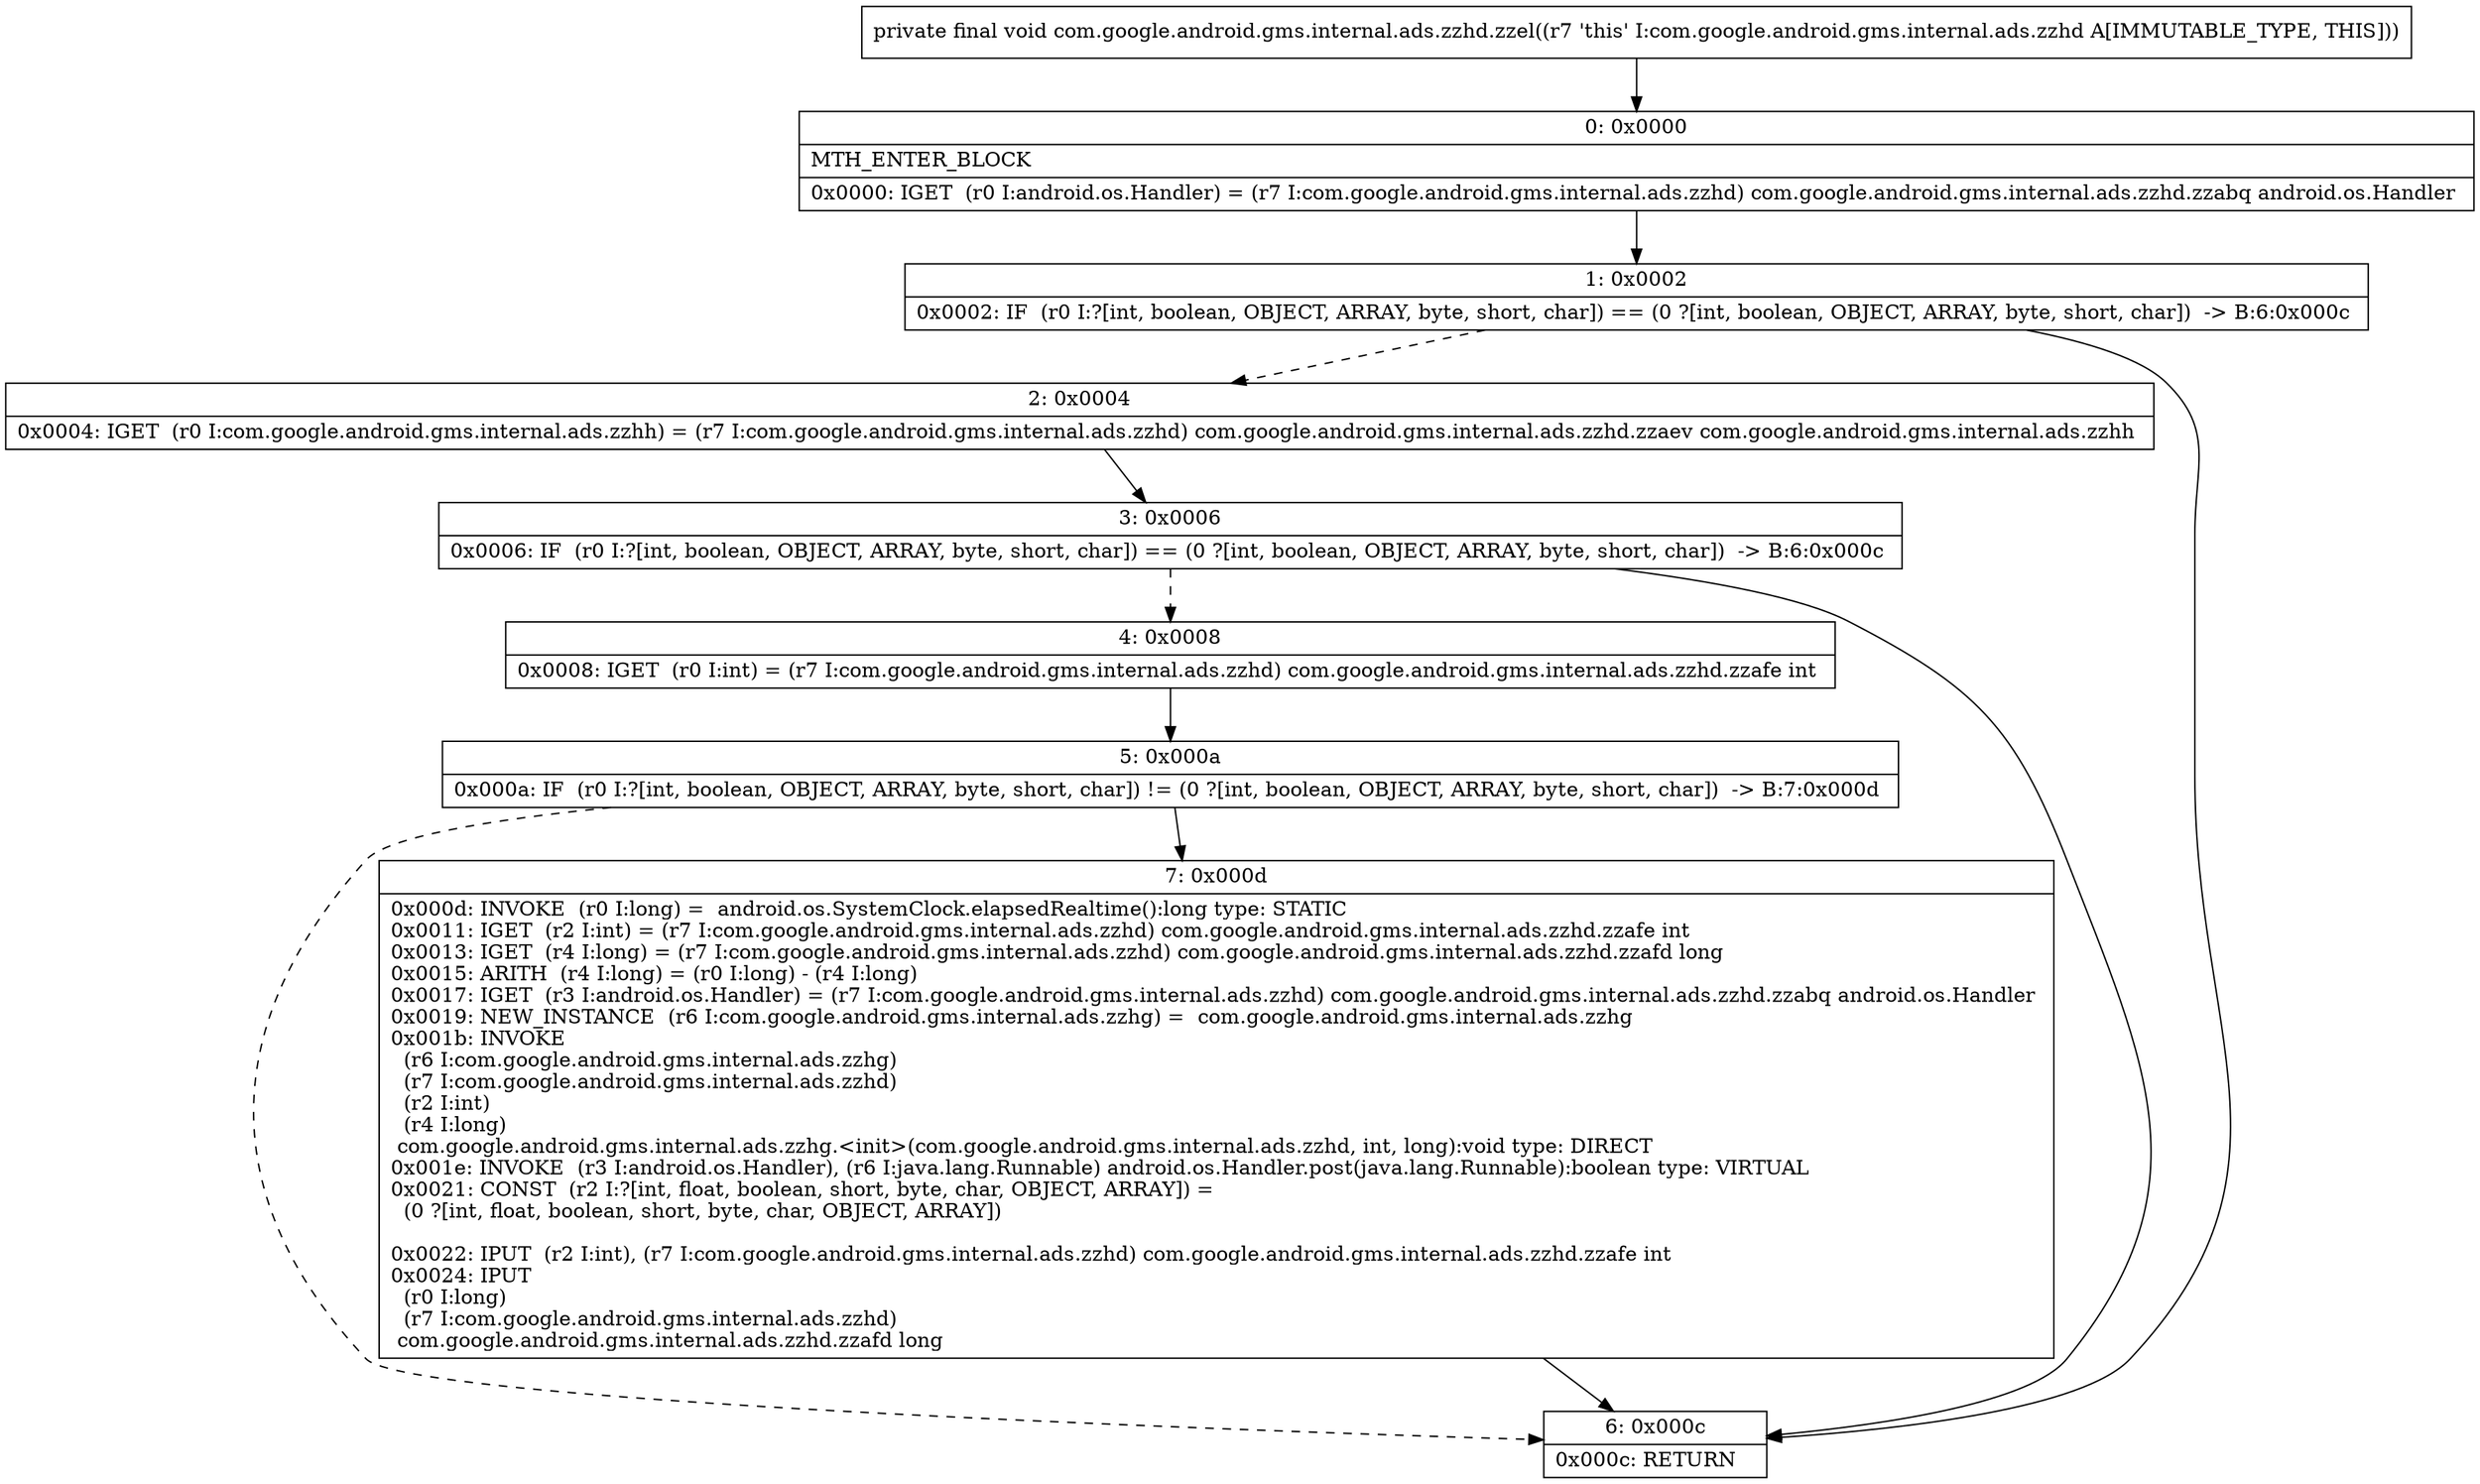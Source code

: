 digraph "CFG forcom.google.android.gms.internal.ads.zzhd.zzel()V" {
Node_0 [shape=record,label="{0\:\ 0x0000|MTH_ENTER_BLOCK\l|0x0000: IGET  (r0 I:android.os.Handler) = (r7 I:com.google.android.gms.internal.ads.zzhd) com.google.android.gms.internal.ads.zzhd.zzabq android.os.Handler \l}"];
Node_1 [shape=record,label="{1\:\ 0x0002|0x0002: IF  (r0 I:?[int, boolean, OBJECT, ARRAY, byte, short, char]) == (0 ?[int, boolean, OBJECT, ARRAY, byte, short, char])  \-\> B:6:0x000c \l}"];
Node_2 [shape=record,label="{2\:\ 0x0004|0x0004: IGET  (r0 I:com.google.android.gms.internal.ads.zzhh) = (r7 I:com.google.android.gms.internal.ads.zzhd) com.google.android.gms.internal.ads.zzhd.zzaev com.google.android.gms.internal.ads.zzhh \l}"];
Node_3 [shape=record,label="{3\:\ 0x0006|0x0006: IF  (r0 I:?[int, boolean, OBJECT, ARRAY, byte, short, char]) == (0 ?[int, boolean, OBJECT, ARRAY, byte, short, char])  \-\> B:6:0x000c \l}"];
Node_4 [shape=record,label="{4\:\ 0x0008|0x0008: IGET  (r0 I:int) = (r7 I:com.google.android.gms.internal.ads.zzhd) com.google.android.gms.internal.ads.zzhd.zzafe int \l}"];
Node_5 [shape=record,label="{5\:\ 0x000a|0x000a: IF  (r0 I:?[int, boolean, OBJECT, ARRAY, byte, short, char]) != (0 ?[int, boolean, OBJECT, ARRAY, byte, short, char])  \-\> B:7:0x000d \l}"];
Node_6 [shape=record,label="{6\:\ 0x000c|0x000c: RETURN   \l}"];
Node_7 [shape=record,label="{7\:\ 0x000d|0x000d: INVOKE  (r0 I:long) =  android.os.SystemClock.elapsedRealtime():long type: STATIC \l0x0011: IGET  (r2 I:int) = (r7 I:com.google.android.gms.internal.ads.zzhd) com.google.android.gms.internal.ads.zzhd.zzafe int \l0x0013: IGET  (r4 I:long) = (r7 I:com.google.android.gms.internal.ads.zzhd) com.google.android.gms.internal.ads.zzhd.zzafd long \l0x0015: ARITH  (r4 I:long) = (r0 I:long) \- (r4 I:long) \l0x0017: IGET  (r3 I:android.os.Handler) = (r7 I:com.google.android.gms.internal.ads.zzhd) com.google.android.gms.internal.ads.zzhd.zzabq android.os.Handler \l0x0019: NEW_INSTANCE  (r6 I:com.google.android.gms.internal.ads.zzhg) =  com.google.android.gms.internal.ads.zzhg \l0x001b: INVOKE  \l  (r6 I:com.google.android.gms.internal.ads.zzhg)\l  (r7 I:com.google.android.gms.internal.ads.zzhd)\l  (r2 I:int)\l  (r4 I:long)\l com.google.android.gms.internal.ads.zzhg.\<init\>(com.google.android.gms.internal.ads.zzhd, int, long):void type: DIRECT \l0x001e: INVOKE  (r3 I:android.os.Handler), (r6 I:java.lang.Runnable) android.os.Handler.post(java.lang.Runnable):boolean type: VIRTUAL \l0x0021: CONST  (r2 I:?[int, float, boolean, short, byte, char, OBJECT, ARRAY]) = \l  (0 ?[int, float, boolean, short, byte, char, OBJECT, ARRAY])\l \l0x0022: IPUT  (r2 I:int), (r7 I:com.google.android.gms.internal.ads.zzhd) com.google.android.gms.internal.ads.zzhd.zzafe int \l0x0024: IPUT  \l  (r0 I:long)\l  (r7 I:com.google.android.gms.internal.ads.zzhd)\l com.google.android.gms.internal.ads.zzhd.zzafd long \l}"];
MethodNode[shape=record,label="{private final void com.google.android.gms.internal.ads.zzhd.zzel((r7 'this' I:com.google.android.gms.internal.ads.zzhd A[IMMUTABLE_TYPE, THIS])) }"];
MethodNode -> Node_0;
Node_0 -> Node_1;
Node_1 -> Node_2[style=dashed];
Node_1 -> Node_6;
Node_2 -> Node_3;
Node_3 -> Node_4[style=dashed];
Node_3 -> Node_6;
Node_4 -> Node_5;
Node_5 -> Node_6[style=dashed];
Node_5 -> Node_7;
Node_7 -> Node_6;
}

